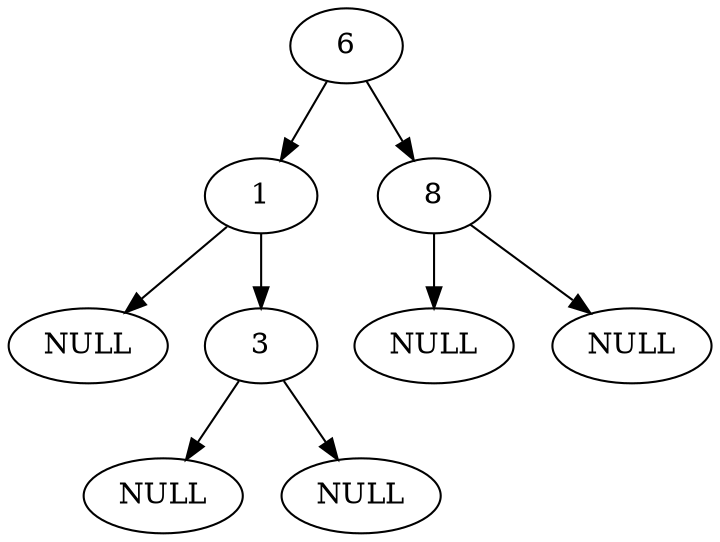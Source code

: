 digraph {
	6 -> 1;
	6 -> 8;
	8 -> {NULL0[label="NULL"]};
	8 -> {NULL1[label="NULL"]};
	1 -> {NULL2[label="NULL"]};
	1 -> 3;
	3 -> {NULL3[label="NULL"]};
	3 -> {NULL4[label="NULL"]};
}

